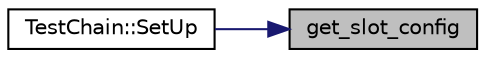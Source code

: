 digraph "get_slot_config"
{
 // LATEX_PDF_SIZE
  edge [fontname="Helvetica",fontsize="10",labelfontname="Helvetica",labelfontsize="10"];
  node [fontname="Helvetica",fontsize="10",shape=record];
  rankdir="RL";
  Node1 [label="get_slot_config",height=0.2,width=0.4,color="black", fillcolor="grey75", style="filled", fontcolor="black",tooltip=" "];
  Node1 -> Node2 [dir="back",color="midnightblue",fontsize="10",style="solid",fontname="Helvetica"];
  Node2 [label="TestChain::SetUp",height=0.2,width=0.4,color="black", fillcolor="white", style="filled",URL="$class_test_chain.html#a3a1707f6479611fdc609a3eb8a0cef1b",tooltip=" "];
}

